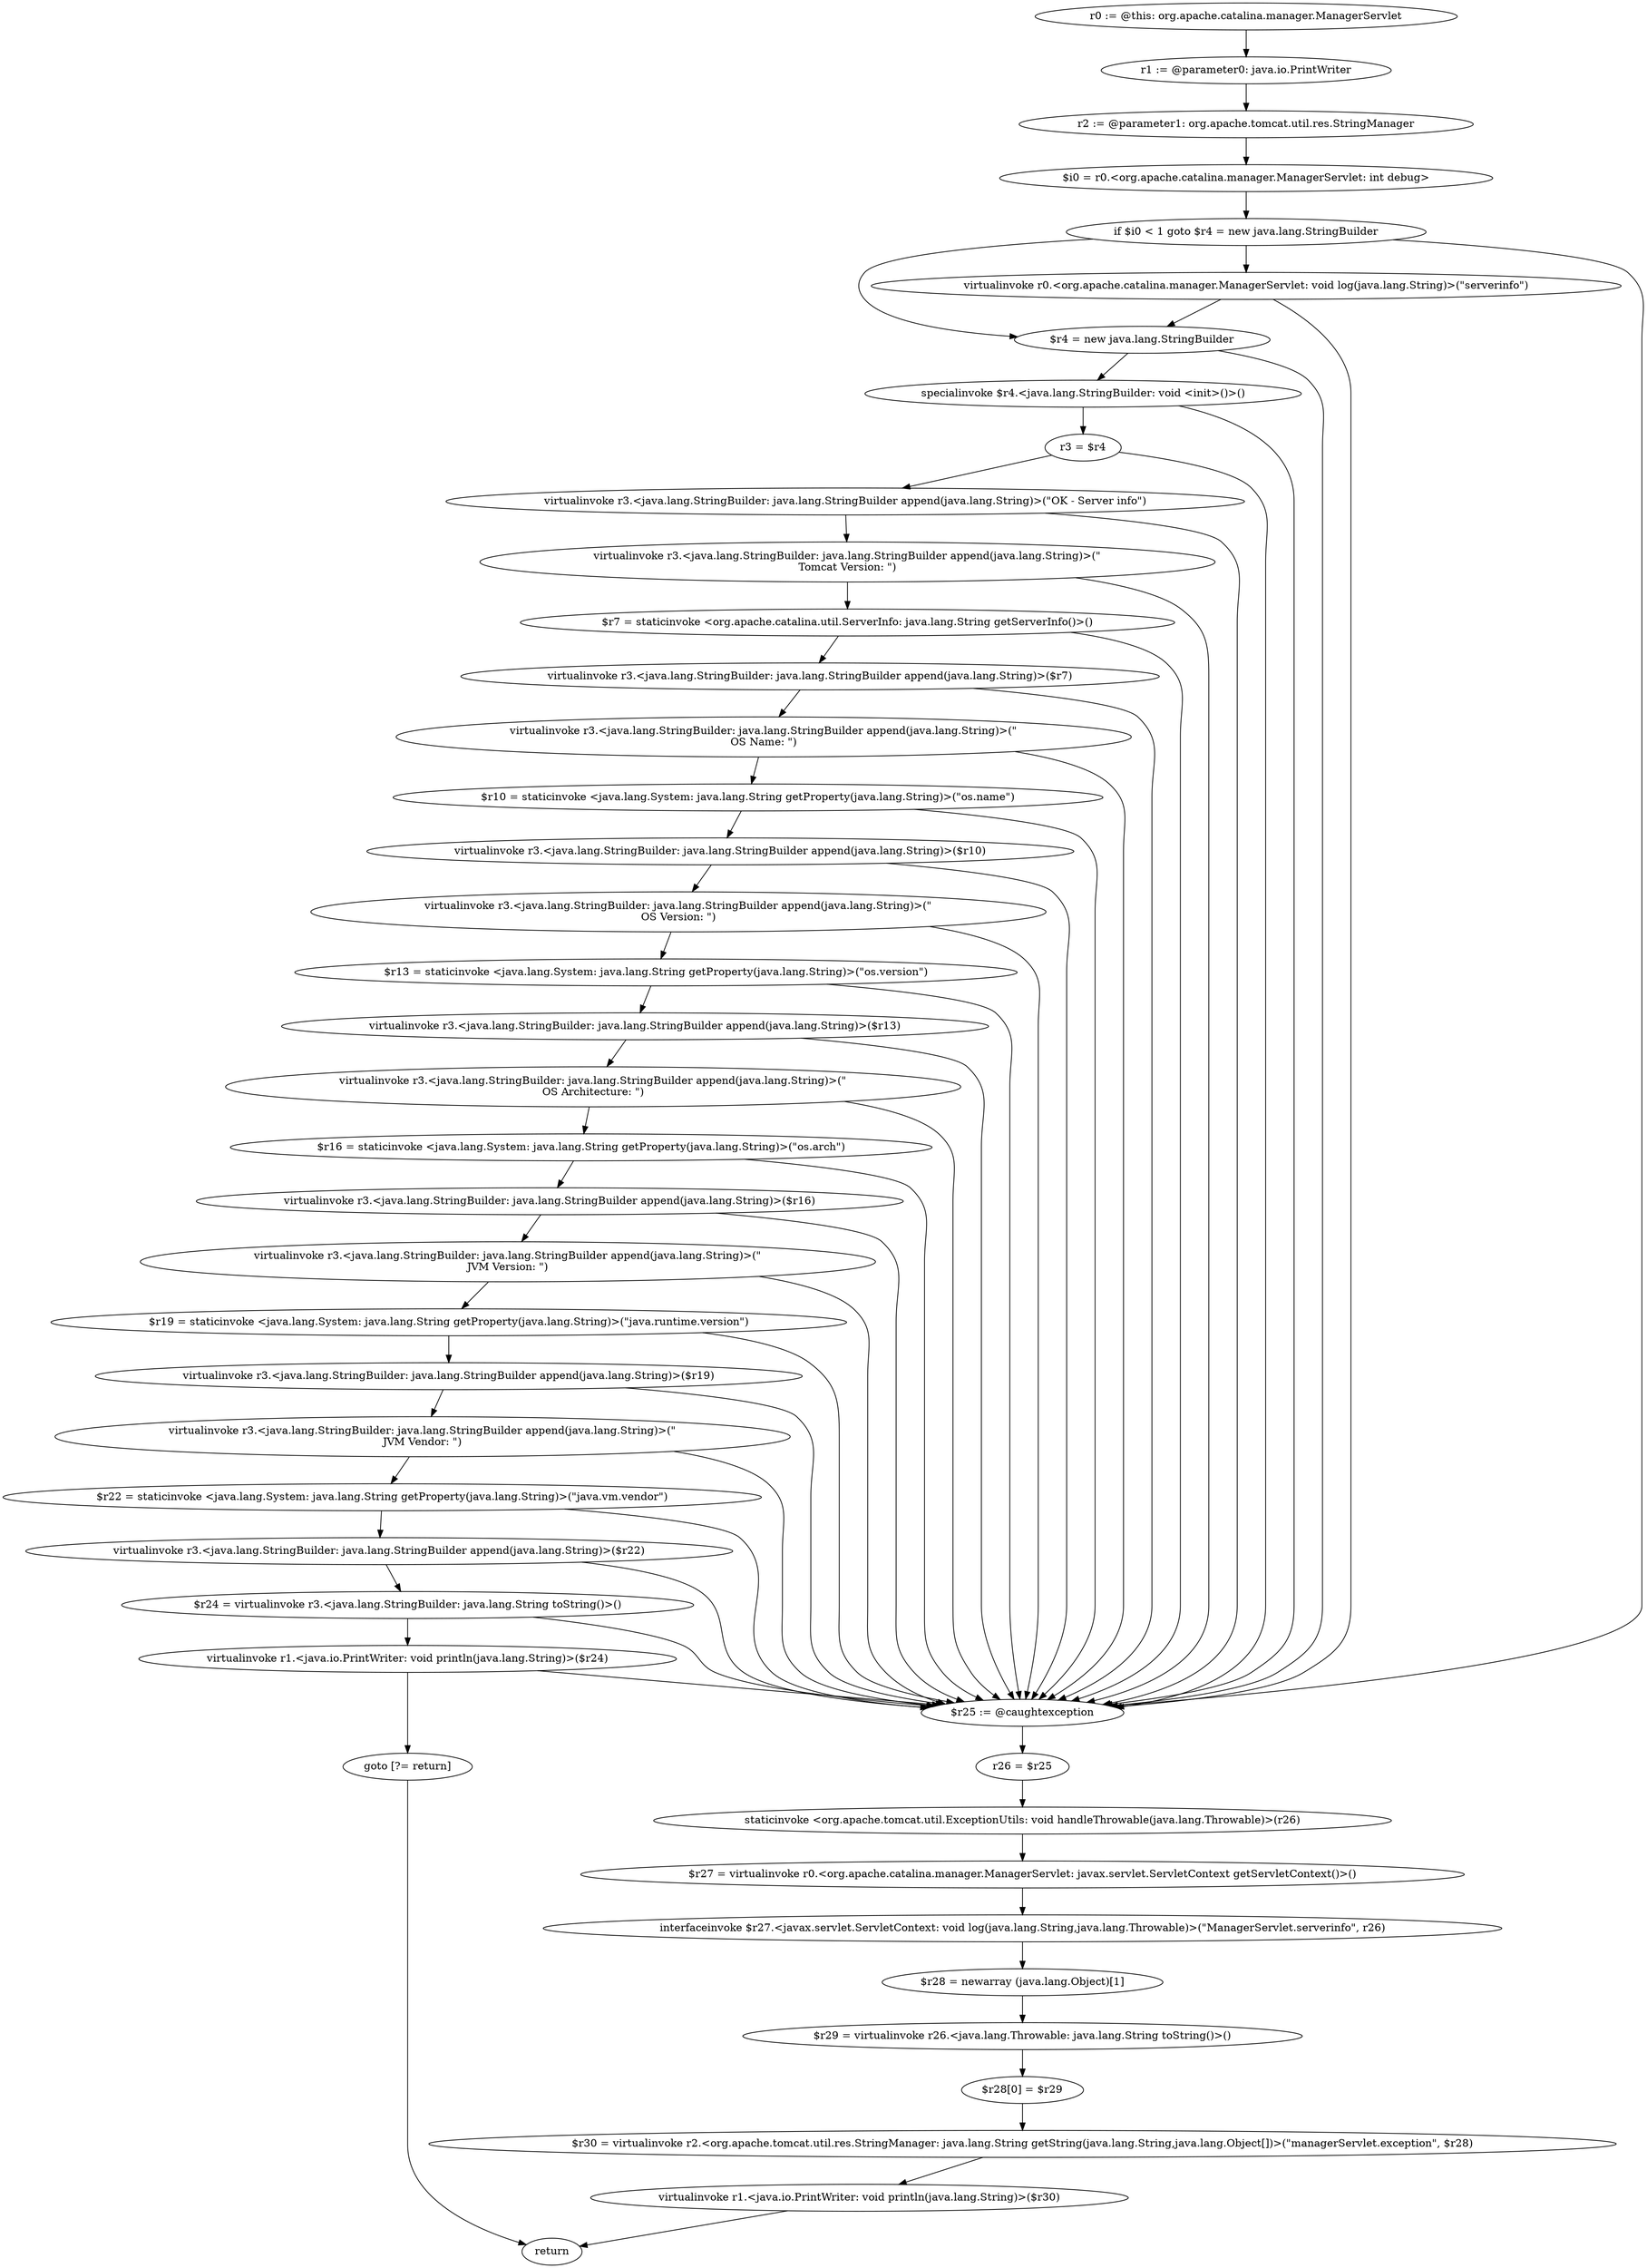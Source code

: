 digraph "call-graph" {
    "r0 := @this: org.apache.catalina.manager.ManagerServlet"
    "r1 := @parameter0: java.io.PrintWriter"
    "r0 := @this: org.apache.catalina.manager.ManagerServlet"->"r1 := @parameter0: java.io.PrintWriter";
    "r2 := @parameter1: org.apache.tomcat.util.res.StringManager"
    "r1 := @parameter0: java.io.PrintWriter"->"r2 := @parameter1: org.apache.tomcat.util.res.StringManager";
    "$i0 = r0.<org.apache.catalina.manager.ManagerServlet: int debug>"
    "r2 := @parameter1: org.apache.tomcat.util.res.StringManager"->"$i0 = r0.<org.apache.catalina.manager.ManagerServlet: int debug>";
    "if $i0 < 1 goto $r4 = new java.lang.StringBuilder"
    "$i0 = r0.<org.apache.catalina.manager.ManagerServlet: int debug>"->"if $i0 < 1 goto $r4 = new java.lang.StringBuilder";
    "virtualinvoke r0.<org.apache.catalina.manager.ManagerServlet: void log(java.lang.String)>(\"serverinfo\")"
    "if $i0 < 1 goto $r4 = new java.lang.StringBuilder"->"virtualinvoke r0.<org.apache.catalina.manager.ManagerServlet: void log(java.lang.String)>(\"serverinfo\")";
    "$r4 = new java.lang.StringBuilder"
    "if $i0 < 1 goto $r4 = new java.lang.StringBuilder"->"$r4 = new java.lang.StringBuilder";
    "$r25 := @caughtexception"
    "if $i0 < 1 goto $r4 = new java.lang.StringBuilder"->"$r25 := @caughtexception";
    "virtualinvoke r0.<org.apache.catalina.manager.ManagerServlet: void log(java.lang.String)>(\"serverinfo\")"->"$r4 = new java.lang.StringBuilder";
    "virtualinvoke r0.<org.apache.catalina.manager.ManagerServlet: void log(java.lang.String)>(\"serverinfo\")"->"$r25 := @caughtexception";
    "specialinvoke $r4.<java.lang.StringBuilder: void <init>()>()"
    "$r4 = new java.lang.StringBuilder"->"specialinvoke $r4.<java.lang.StringBuilder: void <init>()>()";
    "$r4 = new java.lang.StringBuilder"->"$r25 := @caughtexception";
    "r3 = $r4"
    "specialinvoke $r4.<java.lang.StringBuilder: void <init>()>()"->"r3 = $r4";
    "specialinvoke $r4.<java.lang.StringBuilder: void <init>()>()"->"$r25 := @caughtexception";
    "virtualinvoke r3.<java.lang.StringBuilder: java.lang.StringBuilder append(java.lang.String)>(\"OK - Server info\")"
    "r3 = $r4"->"virtualinvoke r3.<java.lang.StringBuilder: java.lang.StringBuilder append(java.lang.String)>(\"OK - Server info\")";
    "r3 = $r4"->"$r25 := @caughtexception";
    "virtualinvoke r3.<java.lang.StringBuilder: java.lang.StringBuilder append(java.lang.String)>(\"\nTomcat Version: \")"
    "virtualinvoke r3.<java.lang.StringBuilder: java.lang.StringBuilder append(java.lang.String)>(\"OK - Server info\")"->"virtualinvoke r3.<java.lang.StringBuilder: java.lang.StringBuilder append(java.lang.String)>(\"\nTomcat Version: \")";
    "virtualinvoke r3.<java.lang.StringBuilder: java.lang.StringBuilder append(java.lang.String)>(\"OK - Server info\")"->"$r25 := @caughtexception";
    "$r7 = staticinvoke <org.apache.catalina.util.ServerInfo: java.lang.String getServerInfo()>()"
    "virtualinvoke r3.<java.lang.StringBuilder: java.lang.StringBuilder append(java.lang.String)>(\"\nTomcat Version: \")"->"$r7 = staticinvoke <org.apache.catalina.util.ServerInfo: java.lang.String getServerInfo()>()";
    "virtualinvoke r3.<java.lang.StringBuilder: java.lang.StringBuilder append(java.lang.String)>(\"\nTomcat Version: \")"->"$r25 := @caughtexception";
    "virtualinvoke r3.<java.lang.StringBuilder: java.lang.StringBuilder append(java.lang.String)>($r7)"
    "$r7 = staticinvoke <org.apache.catalina.util.ServerInfo: java.lang.String getServerInfo()>()"->"virtualinvoke r3.<java.lang.StringBuilder: java.lang.StringBuilder append(java.lang.String)>($r7)";
    "$r7 = staticinvoke <org.apache.catalina.util.ServerInfo: java.lang.String getServerInfo()>()"->"$r25 := @caughtexception";
    "virtualinvoke r3.<java.lang.StringBuilder: java.lang.StringBuilder append(java.lang.String)>(\"\nOS Name: \")"
    "virtualinvoke r3.<java.lang.StringBuilder: java.lang.StringBuilder append(java.lang.String)>($r7)"->"virtualinvoke r3.<java.lang.StringBuilder: java.lang.StringBuilder append(java.lang.String)>(\"\nOS Name: \")";
    "virtualinvoke r3.<java.lang.StringBuilder: java.lang.StringBuilder append(java.lang.String)>($r7)"->"$r25 := @caughtexception";
    "$r10 = staticinvoke <java.lang.System: java.lang.String getProperty(java.lang.String)>(\"os.name\")"
    "virtualinvoke r3.<java.lang.StringBuilder: java.lang.StringBuilder append(java.lang.String)>(\"\nOS Name: \")"->"$r10 = staticinvoke <java.lang.System: java.lang.String getProperty(java.lang.String)>(\"os.name\")";
    "virtualinvoke r3.<java.lang.StringBuilder: java.lang.StringBuilder append(java.lang.String)>(\"\nOS Name: \")"->"$r25 := @caughtexception";
    "virtualinvoke r3.<java.lang.StringBuilder: java.lang.StringBuilder append(java.lang.String)>($r10)"
    "$r10 = staticinvoke <java.lang.System: java.lang.String getProperty(java.lang.String)>(\"os.name\")"->"virtualinvoke r3.<java.lang.StringBuilder: java.lang.StringBuilder append(java.lang.String)>($r10)";
    "$r10 = staticinvoke <java.lang.System: java.lang.String getProperty(java.lang.String)>(\"os.name\")"->"$r25 := @caughtexception";
    "virtualinvoke r3.<java.lang.StringBuilder: java.lang.StringBuilder append(java.lang.String)>(\"\nOS Version: \")"
    "virtualinvoke r3.<java.lang.StringBuilder: java.lang.StringBuilder append(java.lang.String)>($r10)"->"virtualinvoke r3.<java.lang.StringBuilder: java.lang.StringBuilder append(java.lang.String)>(\"\nOS Version: \")";
    "virtualinvoke r3.<java.lang.StringBuilder: java.lang.StringBuilder append(java.lang.String)>($r10)"->"$r25 := @caughtexception";
    "$r13 = staticinvoke <java.lang.System: java.lang.String getProperty(java.lang.String)>(\"os.version\")"
    "virtualinvoke r3.<java.lang.StringBuilder: java.lang.StringBuilder append(java.lang.String)>(\"\nOS Version: \")"->"$r13 = staticinvoke <java.lang.System: java.lang.String getProperty(java.lang.String)>(\"os.version\")";
    "virtualinvoke r3.<java.lang.StringBuilder: java.lang.StringBuilder append(java.lang.String)>(\"\nOS Version: \")"->"$r25 := @caughtexception";
    "virtualinvoke r3.<java.lang.StringBuilder: java.lang.StringBuilder append(java.lang.String)>($r13)"
    "$r13 = staticinvoke <java.lang.System: java.lang.String getProperty(java.lang.String)>(\"os.version\")"->"virtualinvoke r3.<java.lang.StringBuilder: java.lang.StringBuilder append(java.lang.String)>($r13)";
    "$r13 = staticinvoke <java.lang.System: java.lang.String getProperty(java.lang.String)>(\"os.version\")"->"$r25 := @caughtexception";
    "virtualinvoke r3.<java.lang.StringBuilder: java.lang.StringBuilder append(java.lang.String)>(\"\nOS Architecture: \")"
    "virtualinvoke r3.<java.lang.StringBuilder: java.lang.StringBuilder append(java.lang.String)>($r13)"->"virtualinvoke r3.<java.lang.StringBuilder: java.lang.StringBuilder append(java.lang.String)>(\"\nOS Architecture: \")";
    "virtualinvoke r3.<java.lang.StringBuilder: java.lang.StringBuilder append(java.lang.String)>($r13)"->"$r25 := @caughtexception";
    "$r16 = staticinvoke <java.lang.System: java.lang.String getProperty(java.lang.String)>(\"os.arch\")"
    "virtualinvoke r3.<java.lang.StringBuilder: java.lang.StringBuilder append(java.lang.String)>(\"\nOS Architecture: \")"->"$r16 = staticinvoke <java.lang.System: java.lang.String getProperty(java.lang.String)>(\"os.arch\")";
    "virtualinvoke r3.<java.lang.StringBuilder: java.lang.StringBuilder append(java.lang.String)>(\"\nOS Architecture: \")"->"$r25 := @caughtexception";
    "virtualinvoke r3.<java.lang.StringBuilder: java.lang.StringBuilder append(java.lang.String)>($r16)"
    "$r16 = staticinvoke <java.lang.System: java.lang.String getProperty(java.lang.String)>(\"os.arch\")"->"virtualinvoke r3.<java.lang.StringBuilder: java.lang.StringBuilder append(java.lang.String)>($r16)";
    "$r16 = staticinvoke <java.lang.System: java.lang.String getProperty(java.lang.String)>(\"os.arch\")"->"$r25 := @caughtexception";
    "virtualinvoke r3.<java.lang.StringBuilder: java.lang.StringBuilder append(java.lang.String)>(\"\nJVM Version: \")"
    "virtualinvoke r3.<java.lang.StringBuilder: java.lang.StringBuilder append(java.lang.String)>($r16)"->"virtualinvoke r3.<java.lang.StringBuilder: java.lang.StringBuilder append(java.lang.String)>(\"\nJVM Version: \")";
    "virtualinvoke r3.<java.lang.StringBuilder: java.lang.StringBuilder append(java.lang.String)>($r16)"->"$r25 := @caughtexception";
    "$r19 = staticinvoke <java.lang.System: java.lang.String getProperty(java.lang.String)>(\"java.runtime.version\")"
    "virtualinvoke r3.<java.lang.StringBuilder: java.lang.StringBuilder append(java.lang.String)>(\"\nJVM Version: \")"->"$r19 = staticinvoke <java.lang.System: java.lang.String getProperty(java.lang.String)>(\"java.runtime.version\")";
    "virtualinvoke r3.<java.lang.StringBuilder: java.lang.StringBuilder append(java.lang.String)>(\"\nJVM Version: \")"->"$r25 := @caughtexception";
    "virtualinvoke r3.<java.lang.StringBuilder: java.lang.StringBuilder append(java.lang.String)>($r19)"
    "$r19 = staticinvoke <java.lang.System: java.lang.String getProperty(java.lang.String)>(\"java.runtime.version\")"->"virtualinvoke r3.<java.lang.StringBuilder: java.lang.StringBuilder append(java.lang.String)>($r19)";
    "$r19 = staticinvoke <java.lang.System: java.lang.String getProperty(java.lang.String)>(\"java.runtime.version\")"->"$r25 := @caughtexception";
    "virtualinvoke r3.<java.lang.StringBuilder: java.lang.StringBuilder append(java.lang.String)>(\"\nJVM Vendor: \")"
    "virtualinvoke r3.<java.lang.StringBuilder: java.lang.StringBuilder append(java.lang.String)>($r19)"->"virtualinvoke r3.<java.lang.StringBuilder: java.lang.StringBuilder append(java.lang.String)>(\"\nJVM Vendor: \")";
    "virtualinvoke r3.<java.lang.StringBuilder: java.lang.StringBuilder append(java.lang.String)>($r19)"->"$r25 := @caughtexception";
    "$r22 = staticinvoke <java.lang.System: java.lang.String getProperty(java.lang.String)>(\"java.vm.vendor\")"
    "virtualinvoke r3.<java.lang.StringBuilder: java.lang.StringBuilder append(java.lang.String)>(\"\nJVM Vendor: \")"->"$r22 = staticinvoke <java.lang.System: java.lang.String getProperty(java.lang.String)>(\"java.vm.vendor\")";
    "virtualinvoke r3.<java.lang.StringBuilder: java.lang.StringBuilder append(java.lang.String)>(\"\nJVM Vendor: \")"->"$r25 := @caughtexception";
    "virtualinvoke r3.<java.lang.StringBuilder: java.lang.StringBuilder append(java.lang.String)>($r22)"
    "$r22 = staticinvoke <java.lang.System: java.lang.String getProperty(java.lang.String)>(\"java.vm.vendor\")"->"virtualinvoke r3.<java.lang.StringBuilder: java.lang.StringBuilder append(java.lang.String)>($r22)";
    "$r22 = staticinvoke <java.lang.System: java.lang.String getProperty(java.lang.String)>(\"java.vm.vendor\")"->"$r25 := @caughtexception";
    "$r24 = virtualinvoke r3.<java.lang.StringBuilder: java.lang.String toString()>()"
    "virtualinvoke r3.<java.lang.StringBuilder: java.lang.StringBuilder append(java.lang.String)>($r22)"->"$r24 = virtualinvoke r3.<java.lang.StringBuilder: java.lang.String toString()>()";
    "virtualinvoke r3.<java.lang.StringBuilder: java.lang.StringBuilder append(java.lang.String)>($r22)"->"$r25 := @caughtexception";
    "virtualinvoke r1.<java.io.PrintWriter: void println(java.lang.String)>($r24)"
    "$r24 = virtualinvoke r3.<java.lang.StringBuilder: java.lang.String toString()>()"->"virtualinvoke r1.<java.io.PrintWriter: void println(java.lang.String)>($r24)";
    "$r24 = virtualinvoke r3.<java.lang.StringBuilder: java.lang.String toString()>()"->"$r25 := @caughtexception";
    "goto [?= return]"
    "virtualinvoke r1.<java.io.PrintWriter: void println(java.lang.String)>($r24)"->"goto [?= return]";
    "virtualinvoke r1.<java.io.PrintWriter: void println(java.lang.String)>($r24)"->"$r25 := @caughtexception";
    "return"
    "goto [?= return]"->"return";
    "r26 = $r25"
    "$r25 := @caughtexception"->"r26 = $r25";
    "staticinvoke <org.apache.tomcat.util.ExceptionUtils: void handleThrowable(java.lang.Throwable)>(r26)"
    "r26 = $r25"->"staticinvoke <org.apache.tomcat.util.ExceptionUtils: void handleThrowable(java.lang.Throwable)>(r26)";
    "$r27 = virtualinvoke r0.<org.apache.catalina.manager.ManagerServlet: javax.servlet.ServletContext getServletContext()>()"
    "staticinvoke <org.apache.tomcat.util.ExceptionUtils: void handleThrowable(java.lang.Throwable)>(r26)"->"$r27 = virtualinvoke r0.<org.apache.catalina.manager.ManagerServlet: javax.servlet.ServletContext getServletContext()>()";
    "interfaceinvoke $r27.<javax.servlet.ServletContext: void log(java.lang.String,java.lang.Throwable)>(\"ManagerServlet.serverinfo\", r26)"
    "$r27 = virtualinvoke r0.<org.apache.catalina.manager.ManagerServlet: javax.servlet.ServletContext getServletContext()>()"->"interfaceinvoke $r27.<javax.servlet.ServletContext: void log(java.lang.String,java.lang.Throwable)>(\"ManagerServlet.serverinfo\", r26)";
    "$r28 = newarray (java.lang.Object)[1]"
    "interfaceinvoke $r27.<javax.servlet.ServletContext: void log(java.lang.String,java.lang.Throwable)>(\"ManagerServlet.serverinfo\", r26)"->"$r28 = newarray (java.lang.Object)[1]";
    "$r29 = virtualinvoke r26.<java.lang.Throwable: java.lang.String toString()>()"
    "$r28 = newarray (java.lang.Object)[1]"->"$r29 = virtualinvoke r26.<java.lang.Throwable: java.lang.String toString()>()";
    "$r28[0] = $r29"
    "$r29 = virtualinvoke r26.<java.lang.Throwable: java.lang.String toString()>()"->"$r28[0] = $r29";
    "$r30 = virtualinvoke r2.<org.apache.tomcat.util.res.StringManager: java.lang.String getString(java.lang.String,java.lang.Object[])>(\"managerServlet.exception\", $r28)"
    "$r28[0] = $r29"->"$r30 = virtualinvoke r2.<org.apache.tomcat.util.res.StringManager: java.lang.String getString(java.lang.String,java.lang.Object[])>(\"managerServlet.exception\", $r28)";
    "virtualinvoke r1.<java.io.PrintWriter: void println(java.lang.String)>($r30)"
    "$r30 = virtualinvoke r2.<org.apache.tomcat.util.res.StringManager: java.lang.String getString(java.lang.String,java.lang.Object[])>(\"managerServlet.exception\", $r28)"->"virtualinvoke r1.<java.io.PrintWriter: void println(java.lang.String)>($r30)";
    "virtualinvoke r1.<java.io.PrintWriter: void println(java.lang.String)>($r30)"->"return";
}
